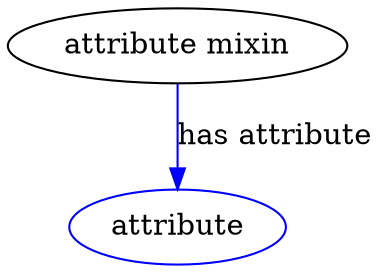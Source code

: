 digraph {
	graph [bb="0,0,130.69,123"];
	node [label="\N"];
	"attribute mixin"	 [height=0.5,
		label="attribute mixin",
		pos="63.694,105",
		width=1.7693];
	"has attribute"	 [color=blue,
		height=0.5,
		label=attribute,
		pos="63.694,18",
		width=1.1193];
	"attribute mixin" -> "has attribute"	 [color=blue,
		label="has attribute",
		lp="97.194,61.5",
		pos="e,63.694,36.003 63.694,86.974 63.694,75.192 63.694,59.561 63.694,46.158",
		style=solid];
}
